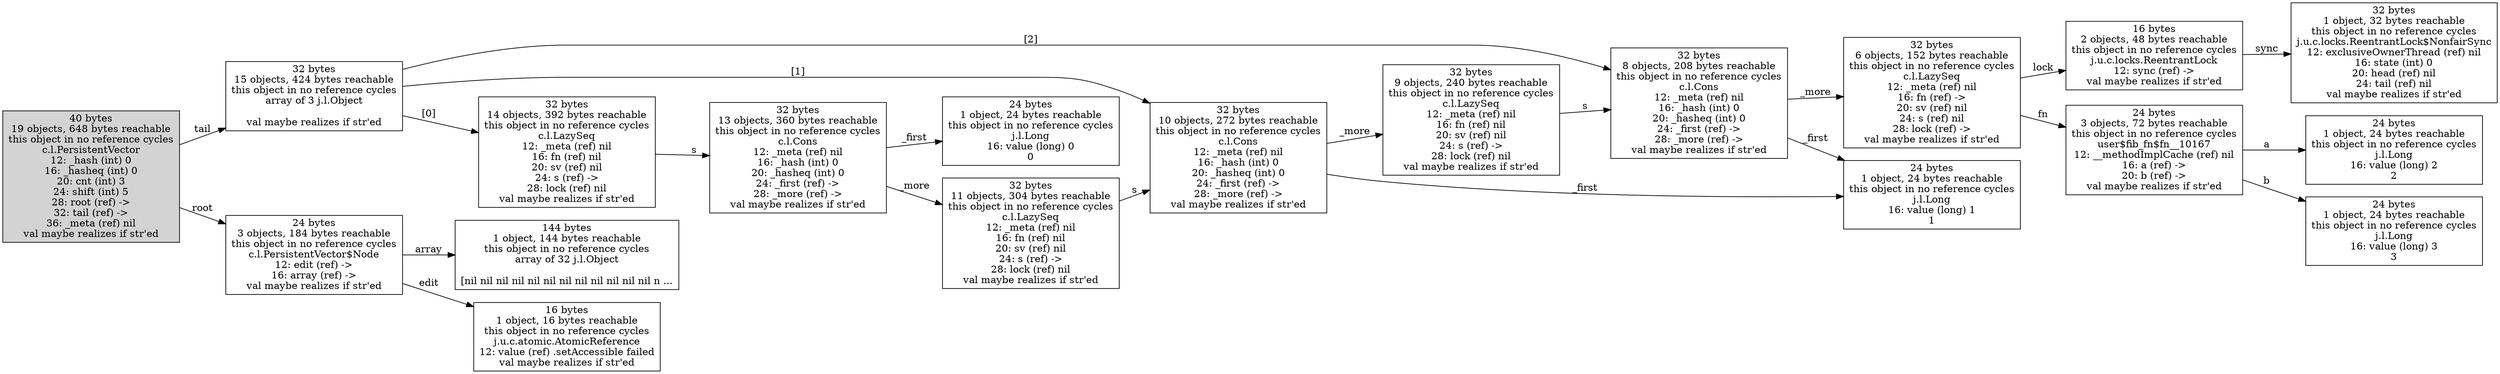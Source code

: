 digraph {
graph [layout="dot",rankdir="LR"];
"18203120768" ["reachable-only-from"=18203121024,"scc-num-nodes"=1,label="32 bytes
15 objects, 424 bytes reachable
this object in no reference cycles
array of 3 j.l.Object

val maybe realizes if str'ed",shape="box"];
"34349647488" ["reachable-only-from"=18203121024,"scc-num-nodes"=1,label="24 bytes
1 object, 24 bytes reachable
this object in no reference cycles
j.l.Long
16: value (long) 0
0",shape="box"];
"18004806656" ["reachable-only-from"=18203121024,"scc-num-nodes"=1,label="32 bytes
14 objects, 392 bytes reachable
this object in no reference cycles
c.l.LazySeq
12: _meta (ref) nil
16: fn (ref) nil
20: sv (ref) nil
24: s (ref) ->
28: lock (ref) nil
val maybe realizes if str'ed",shape="box"];
"18004807168" ["reachable-only-from"=18203121024,"scc-num-nodes"=1,label="32 bytes
11 objects, 304 bytes reachable
this object in no reference cycles
c.l.LazySeq
12: _meta (ref) nil
16: fn (ref) nil
20: sv (ref) nil
24: s (ref) ->
28: lock (ref) nil
val maybe realizes if str'ed",shape="box"];
"17758699968" ["reachable-only-from"=18203121024,"scc-num-nodes"=1,label="24 bytes
3 objects, 184 bytes reachable
this object in no reference cycles
c.l.PersistentVector$Node
12: edit (ref) ->
16: array (ref) ->
val maybe realizes if str'ed",shape="box"];
"18004806912" ["reachable-only-from"=18203121024,"scc-num-nodes"=1,label="32 bytes
13 objects, 360 bytes reachable
this object in no reference cycles
c.l.Cons
12: _meta (ref) nil
16: _hash (int) 0
20: _hasheq (int) 0
24: _first (ref) ->
28: _more (ref) ->
val maybe realizes if str'ed",shape="box"];
"18004808640" ["reachable-only-from"=18203121024,"scc-num-nodes"=1,label="16 bytes
2 objects, 48 bytes reachable
this object in no reference cycles
j.u.c.locks.ReentrantLock
12: sync (ref) ->
val maybe realizes if str'ed",shape="box"];
"18004807680" ["reachable-only-from"=18203121024,"scc-num-nodes"=1,label="32 bytes
9 objects, 240 bytes reachable
this object in no reference cycles
c.l.LazySeq
12: _meta (ref) nil
16: fn (ref) nil
20: sv (ref) nil
24: s (ref) ->
28: lock (ref) nil
val maybe realizes if str'ed",shape="box"];
"18004808192" ["reachable-only-from"=18203121024,"scc-num-nodes"=1,label="32 bytes
6 objects, 152 bytes reachable
this object in no reference cycles
c.l.LazySeq
12: _meta (ref) nil
16: fn (ref) ->
20: sv (ref) nil
24: s (ref) nil
28: lock (ref) ->
val maybe realizes if str'ed",shape="box"];
"17758700160" ["reachable-only-from"=18203121024,"scc-num-nodes"=1,label="16 bytes
1 object, 16 bytes reachable
this object in no reference cycles
j.u.c.atomic.AtomicReference
12: value (ref) .setAccessible failed
val maybe realizes if str'ed",shape="box"];
"34349648064" ["reachable-only-from"=18203121024,"scc-num-nodes"=1,label="24 bytes
1 object, 24 bytes reachable
this object in no reference cycles
j.l.Long
16: value (long) 3
3",shape="box"];
"18004808448" ["reachable-only-from"=18203121024,"scc-num-nodes"=1,label="24 bytes
3 objects, 72 bytes reachable
this object in no reference cycles
user$fib_fn$fn__10167
12: __methodImplCache (ref) nil
16: a (ref) ->
20: b (ref) ->
val maybe realizes if str'ed",shape="box"];
"18203121024" ["reachable-only-from"=18203121024,"scc-num-nodes"=1,style="filled","my-unique-total-size"=648,"my-unique-num-reachable-nodes"=19,label="40 bytes
19 objects, 648 bytes reachable
this object in no reference cycles
c.l.PersistentVector
12: _hash (int) 0
16: _hasheq (int) 0
20: cnt (int) 3
24: shift (int) 5
28: root (ref) ->
32: tail (ref) ->
36: _meta (ref) nil
val maybe realizes if str'ed",shape="box"];
"18004808768" ["reachable-only-from"=18203121024,"scc-num-nodes"=1,label="32 bytes
1 object, 32 bytes reachable
this object in no reference cycles
j.u.c.locks.ReentrantLock$NonfairSync
12: exclusiveOwnerThread (ref) nil
16: state (int) 0
20: head (ref) nil
24: tail (ref) nil
val maybe realizes if str'ed",shape="box"];
"17758700288" ["reachable-only-from"=18203121024,"scc-num-nodes"=1,label="144 bytes
1 object, 144 bytes reachable
this object in no reference cycles
array of 32 j.l.Object

[nil nil nil nil nil nil nil nil nil nil nil nil n ...",shape="box"];
"18004807936" ["reachable-only-from"=18203121024,"scc-num-nodes"=1,label="32 bytes
8 objects, 208 bytes reachable
this object in no reference cycles
c.l.Cons
12: _meta (ref) nil
16: _hash (int) 0
20: _hasheq (int) 0
24: _first (ref) ->
28: _more (ref) ->
val maybe realizes if str'ed",shape="box"];
"34349647872" ["reachable-only-from"=18203121024,"scc-num-nodes"=1,label="24 bytes
1 object, 24 bytes reachable
this object in no reference cycles
j.l.Long
16: value (long) 2
2",shape="box"];
"18004807424" ["reachable-only-from"=18203121024,"scc-num-nodes"=1,label="32 bytes
10 objects, 272 bytes reachable
this object in no reference cycles
c.l.Cons
12: _meta (ref) nil
16: _hash (int) 0
20: _hasheq (int) 0
24: _first (ref) ->
28: _more (ref) ->
val maybe realizes if str'ed",shape="box"];
"34349647680" ["reachable-only-from"=18203121024,"scc-num-nodes"=1,label="24 bytes
1 object, 24 bytes reachable
this object in no reference cycles
j.l.Long
16: value (long) 1
1",shape="box"];
"18203120768" -> "18004806656" ["field-name"="[0]",label="[0]"];
"18203120768" -> "18004807424" ["field-name"="[1]",label="[1]"];
"18203120768" -> "18004807936" ["field-name"="[2]",label="[2]"];
"18004806656" -> "18004806912" ["field-name"="s",label="s"];
"18004807168" -> "18004807424" ["field-name"="s",label="s"];
"17758699968" -> "17758700160" ["field-name"="edit",label="edit"];
"17758699968" -> "17758700288" ["field-name"="array",label="array"];
"18004806912" -> "34349647488" ["field-name"="_first",label="_first"];
"18004806912" -> "18004807168" ["field-name"="_more",label="_more"];
"18004808640" -> "18004808768" ["field-name"="sync",label="sync"];
"18004807680" -> "18004807936" ["field-name"="s",label="s"];
"18004808192" -> "18004808448" ["field-name"="fn",label="fn"];
"18004808192" -> "18004808640" ["field-name"="lock",label="lock"];
"18004808448" -> "34349647872" ["field-name"="a",label="a"];
"18004808448" -> "34349648064" ["field-name"="b",label="b"];
"18203121024" -> "17758699968" ["field-name"="root",label="root"];
"18203121024" -> "18203120768" ["field-name"="tail",label="tail"];
"18004807936" -> "34349647680" ["field-name"="_first",label="_first"];
"18004807936" -> "18004808192" ["field-name"="_more",label="_more"];
"18004807424" -> "34349647680" ["field-name"="_first",label="_first"];
"18004807424" -> "18004807680" ["field-name"="_more",label="_more"];
} 